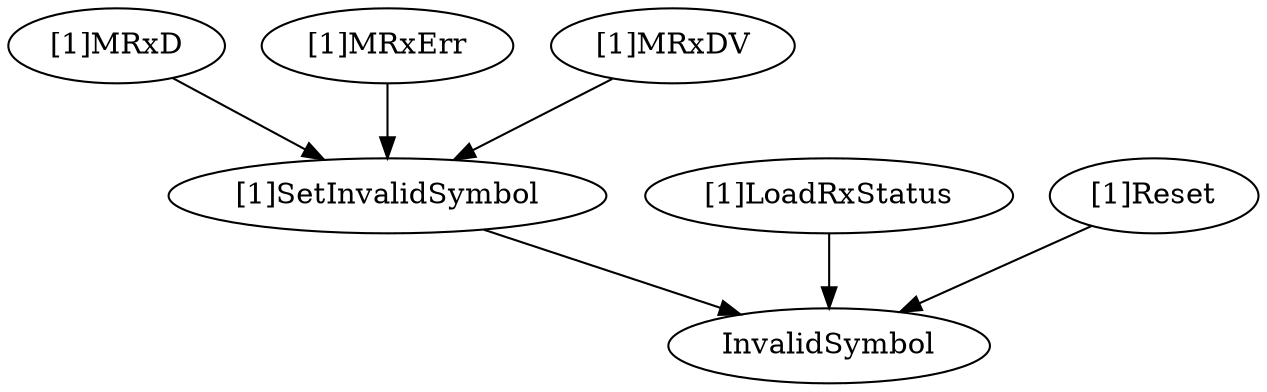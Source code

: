 strict digraph "" {
	InvalidSymbol	 [complexity=0,
		importance=0.0288373298699,
		rank=0.0];
	"[1]MRxD"	 [complexity=7,
		importance=0.125135225691,
		rank=0.0178764608131];
	"[1]SetInvalidSymbol"	 [complexity=3,
		importance=0.11117500704,
		rank=0.0370583356799];
	"[1]MRxD" -> "[1]SetInvalidSymbol";
	"[1]MRxErr"	 [complexity=7,
		importance=0.125135225691,
		rank=0.0178764608131];
	"[1]MRxErr" -> "[1]SetInvalidSymbol";
	"[1]LoadRxStatus"	 [complexity=2,
		importance=0.0758728244846,
		rank=0.0379364122423];
	"[1]LoadRxStatus" -> InvalidSymbol;
	"[1]SetInvalidSymbol" -> InvalidSymbol;
	"[1]Reset"	 [complexity=1,
		importance=0.100472208261,
		rank=0.100472208261];
	"[1]Reset" -> InvalidSymbol;
	"[1]MRxDV"	 [complexity=7,
		importance=0.125135225691,
		rank=0.0178764608131];
	"[1]MRxDV" -> "[1]SetInvalidSymbol";
}
